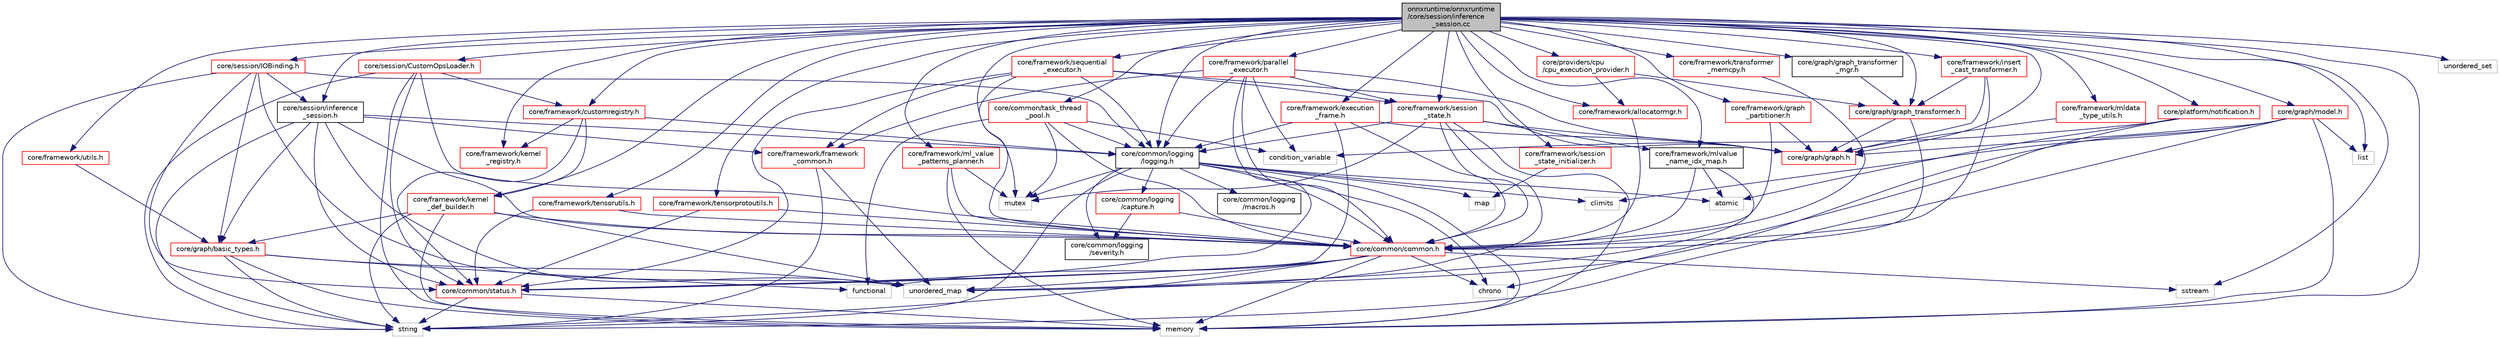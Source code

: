 digraph "onnxruntime/onnxruntime/core/session/inference_session.cc"
{
  edge [fontname="Helvetica",fontsize="10",labelfontname="Helvetica",labelfontsize="10"];
  node [fontname="Helvetica",fontsize="10",shape=record];
  Node0 [label="onnxruntime/onnxruntime\l/core/session/inference\l_session.cc",height=0.2,width=0.4,color="black", fillcolor="grey75", style="filled", fontcolor="black"];
  Node0 -> Node1 [color="midnightblue",fontsize="10",style="solid"];
  Node1 [label="core/session/inference\l_session.h",height=0.2,width=0.4,color="black", fillcolor="white", style="filled",URL="$inference__session_8h.html"];
  Node1 -> Node2 [color="midnightblue",fontsize="10",style="solid"];
  Node2 [label="string",height=0.2,width=0.4,color="grey75", fillcolor="white", style="filled"];
  Node1 -> Node3 [color="midnightblue",fontsize="10",style="solid"];
  Node3 [label="unordered_map",height=0.2,width=0.4,color="grey75", fillcolor="white", style="filled"];
  Node1 -> Node4 [color="midnightblue",fontsize="10",style="solid"];
  Node4 [label="core/common/common.h",height=0.2,width=0.4,color="red", fillcolor="white", style="filled",URL="$include_2onnxruntime_2core_2common_2common_8h.html"];
  Node4 -> Node6 [color="midnightblue",fontsize="10",style="solid"];
  Node6 [label="functional",height=0.2,width=0.4,color="grey75", fillcolor="white", style="filled"];
  Node4 -> Node7 [color="midnightblue",fontsize="10",style="solid"];
  Node7 [label="memory",height=0.2,width=0.4,color="grey75", fillcolor="white", style="filled"];
  Node4 -> Node10 [color="midnightblue",fontsize="10",style="solid"];
  Node10 [label="sstream",height=0.2,width=0.4,color="grey75", fillcolor="white", style="filled"];
  Node4 -> Node2 [color="midnightblue",fontsize="10",style="solid"];
  Node4 -> Node3 [color="midnightblue",fontsize="10",style="solid"];
  Node4 -> Node13 [color="midnightblue",fontsize="10",style="solid"];
  Node13 [label="chrono",height=0.2,width=0.4,color="grey75", fillcolor="white", style="filled"];
  Node4 -> Node19 [color="midnightblue",fontsize="10",style="solid"];
  Node19 [label="core/common/status.h",height=0.2,width=0.4,color="red", fillcolor="white", style="filled",URL="$status_8h.html"];
  Node19 -> Node7 [color="midnightblue",fontsize="10",style="solid"];
  Node19 -> Node2 [color="midnightblue",fontsize="10",style="solid"];
  Node1 -> Node19 [color="midnightblue",fontsize="10",style="solid"];
  Node1 -> Node22 [color="midnightblue",fontsize="10",style="solid"];
  Node22 [label="core/framework/framework\l_common.h",height=0.2,width=0.4,color="red", fillcolor="white", style="filled",URL="$framework__common_8h.html"];
  Node22 -> Node2 [color="midnightblue",fontsize="10",style="solid"];
  Node22 -> Node3 [color="midnightblue",fontsize="10",style="solid"];
  Node1 -> Node31 [color="midnightblue",fontsize="10",style="solid"];
  Node31 [label="core/graph/basic_types.h",height=0.2,width=0.4,color="red", fillcolor="white", style="filled",URL="$basic__types_8h.html"];
  Node31 -> Node3 [color="midnightblue",fontsize="10",style="solid"];
  Node31 -> Node2 [color="midnightblue",fontsize="10",style="solid"];
  Node31 -> Node7 [color="midnightblue",fontsize="10",style="solid"];
  Node31 -> Node6 [color="midnightblue",fontsize="10",style="solid"];
  Node1 -> Node32 [color="midnightblue",fontsize="10",style="solid"];
  Node32 [label="core/common/logging\l/logging.h",height=0.2,width=0.4,color="black", fillcolor="white", style="filled",URL="$logging_8h.html"];
  Node32 -> Node24 [color="midnightblue",fontsize="10",style="solid"];
  Node24 [label="atomic",height=0.2,width=0.4,color="grey75", fillcolor="white", style="filled"];
  Node32 -> Node13 [color="midnightblue",fontsize="10",style="solid"];
  Node32 -> Node33 [color="midnightblue",fontsize="10",style="solid"];
  Node33 [label="climits",height=0.2,width=0.4,color="grey75", fillcolor="white", style="filled"];
  Node32 -> Node34 [color="midnightblue",fontsize="10",style="solid"];
  Node34 [label="map",height=0.2,width=0.4,color="grey75", fillcolor="white", style="filled"];
  Node32 -> Node7 [color="midnightblue",fontsize="10",style="solid"];
  Node32 -> Node35 [color="midnightblue",fontsize="10",style="solid"];
  Node35 [label="mutex",height=0.2,width=0.4,color="grey75", fillcolor="white", style="filled"];
  Node32 -> Node2 [color="midnightblue",fontsize="10",style="solid"];
  Node32 -> Node4 [color="midnightblue",fontsize="10",style="solid"];
  Node32 -> Node36 [color="midnightblue",fontsize="10",style="solid"];
  Node36 [label="core/common/logging\l/capture.h",height=0.2,width=0.4,color="red", fillcolor="white", style="filled",URL="$capture_8h.html"];
  Node36 -> Node4 [color="midnightblue",fontsize="10",style="solid"];
  Node36 -> Node38 [color="midnightblue",fontsize="10",style="solid"];
  Node38 [label="core/common/logging\l/severity.h",height=0.2,width=0.4,color="black", fillcolor="white", style="filled",URL="$severity_8h.html"];
  Node32 -> Node38 [color="midnightblue",fontsize="10",style="solid"];
  Node32 -> Node39 [color="midnightblue",fontsize="10",style="solid"];
  Node39 [label="core/common/logging\l/macros.h",height=0.2,width=0.4,color="black", fillcolor="white", style="filled",URL="$macros_8h.html"];
  Node0 -> Node7 [color="midnightblue",fontsize="10",style="solid"];
  Node0 -> Node35 [color="midnightblue",fontsize="10",style="solid"];
  Node0 -> Node10 [color="midnightblue",fontsize="10",style="solid"];
  Node0 -> Node40 [color="midnightblue",fontsize="10",style="solid"];
  Node40 [label="unordered_set",height=0.2,width=0.4,color="grey75", fillcolor="white", style="filled"];
  Node0 -> Node41 [color="midnightblue",fontsize="10",style="solid"];
  Node41 [label="list",height=0.2,width=0.4,color="grey75", fillcolor="white", style="filled"];
  Node0 -> Node32 [color="midnightblue",fontsize="10",style="solid"];
  Node0 -> Node42 [color="midnightblue",fontsize="10",style="solid"];
  Node42 [label="core/common/task_thread\l_pool.h",height=0.2,width=0.4,color="red", fillcolor="white", style="filled",URL="$task__thread__pool_8h.html"];
  Node42 -> Node43 [color="midnightblue",fontsize="10",style="solid"];
  Node43 [label="condition_variable",height=0.2,width=0.4,color="grey75", fillcolor="white", style="filled"];
  Node42 -> Node6 [color="midnightblue",fontsize="10",style="solid"];
  Node42 -> Node35 [color="midnightblue",fontsize="10",style="solid"];
  Node42 -> Node4 [color="midnightblue",fontsize="10",style="solid"];
  Node42 -> Node32 [color="midnightblue",fontsize="10",style="solid"];
  Node0 -> Node48 [color="midnightblue",fontsize="10",style="solid"];
  Node48 [label="core/graph/graph.h",height=0.2,width=0.4,color="red", fillcolor="white", style="filled",URL="$graph_8h.html"];
  Node0 -> Node61 [color="midnightblue",fontsize="10",style="solid"];
  Node61 [label="core/graph/graph_transformer.h",height=0.2,width=0.4,color="red", fillcolor="white", style="filled",URL="$graph__transformer_8h.html"];
  Node61 -> Node4 [color="midnightblue",fontsize="10",style="solid"];
  Node61 -> Node48 [color="midnightblue",fontsize="10",style="solid"];
  Node0 -> Node63 [color="midnightblue",fontsize="10",style="solid"];
  Node63 [label="core/graph/graph_transformer\l_mgr.h",height=0.2,width=0.4,color="black", fillcolor="white", style="filled",URL="$graph__transformer__mgr_8h.html"];
  Node63 -> Node61 [color="midnightblue",fontsize="10",style="solid"];
  Node0 -> Node64 [color="midnightblue",fontsize="10",style="solid"];
  Node64 [label="core/graph/model.h",height=0.2,width=0.4,color="red", fillcolor="white", style="filled",URL="$model_8h.html"];
  Node64 -> Node41 [color="midnightblue",fontsize="10",style="solid"];
  Node64 -> Node3 [color="midnightblue",fontsize="10",style="solid"];
  Node64 -> Node7 [color="midnightblue",fontsize="10",style="solid"];
  Node64 -> Node33 [color="midnightblue",fontsize="10",style="solid"];
  Node64 -> Node2 [color="midnightblue",fontsize="10",style="solid"];
  Node64 -> Node48 [color="midnightblue",fontsize="10",style="solid"];
  Node0 -> Node65 [color="midnightblue",fontsize="10",style="solid"];
  Node65 [label="core/framework/allocatormgr.h",height=0.2,width=0.4,color="red", fillcolor="white", style="filled",URL="$allocatormgr_8h.html"];
  Node65 -> Node4 [color="midnightblue",fontsize="10",style="solid"];
  Node0 -> Node71 [color="midnightblue",fontsize="10",style="solid"];
  Node71 [label="core/framework/customregistry.h",height=0.2,width=0.4,color="red", fillcolor="white", style="filled",URL="$customregistry_8h.html"];
  Node71 -> Node19 [color="midnightblue",fontsize="10",style="solid"];
  Node71 -> Node32 [color="midnightblue",fontsize="10",style="solid"];
  Node71 -> Node83 [color="midnightblue",fontsize="10",style="solid"];
  Node83 [label="core/framework/kernel\l_def_builder.h",height=0.2,width=0.4,color="red", fillcolor="white", style="filled",URL="$kernel__def__builder_8h.html"];
  Node83 -> Node7 [color="midnightblue",fontsize="10",style="solid"];
  Node83 -> Node2 [color="midnightblue",fontsize="10",style="solid"];
  Node83 -> Node3 [color="midnightblue",fontsize="10",style="solid"];
  Node83 -> Node4 [color="midnightblue",fontsize="10",style="solid"];
  Node83 -> Node31 [color="midnightblue",fontsize="10",style="solid"];
  Node71 -> Node88 [color="midnightblue",fontsize="10",style="solid"];
  Node88 [label="core/framework/kernel\l_registry.h",height=0.2,width=0.4,color="red", fillcolor="white", style="filled",URL="$kernel__registry_8h.html"];
  Node0 -> Node89 [color="midnightblue",fontsize="10",style="solid"];
  Node89 [label="core/framework/execution\l_frame.h",height=0.2,width=0.4,color="red", fillcolor="white", style="filled",URL="$execution__frame_8h.html"];
  Node89 -> Node4 [color="midnightblue",fontsize="10",style="solid"];
  Node89 -> Node32 [color="midnightblue",fontsize="10",style="solid"];
  Node89 -> Node19 [color="midnightblue",fontsize="10",style="solid"];
  Node89 -> Node48 [color="midnightblue",fontsize="10",style="solid"];
  Node0 -> Node92 [color="midnightblue",fontsize="10",style="solid"];
  Node92 [label="core/framework/graph\l_partitioner.h",height=0.2,width=0.4,color="red", fillcolor="white", style="filled",URL="$graph__partitioner_8h.html"];
  Node92 -> Node4 [color="midnightblue",fontsize="10",style="solid"];
  Node92 -> Node48 [color="midnightblue",fontsize="10",style="solid"];
  Node0 -> Node93 [color="midnightblue",fontsize="10",style="solid"];
  Node93 [label="core/framework/insert\l_cast_transformer.h",height=0.2,width=0.4,color="red", fillcolor="white", style="filled",URL="$insert__cast__transformer_8h.html"];
  Node93 -> Node48 [color="midnightblue",fontsize="10",style="solid"];
  Node93 -> Node61 [color="midnightblue",fontsize="10",style="solid"];
  Node93 -> Node4 [color="midnightblue",fontsize="10",style="solid"];
  Node0 -> Node83 [color="midnightblue",fontsize="10",style="solid"];
  Node0 -> Node88 [color="midnightblue",fontsize="10",style="solid"];
  Node0 -> Node94 [color="midnightblue",fontsize="10",style="solid"];
  Node94 [label="core/framework/ml_value\l_patterns_planner.h",height=0.2,width=0.4,color="red", fillcolor="white", style="filled",URL="$ml__value__patterns__planner_8h.html"];
  Node94 -> Node4 [color="midnightblue",fontsize="10",style="solid"];
  Node94 -> Node7 [color="midnightblue",fontsize="10",style="solid"];
  Node94 -> Node35 [color="midnightblue",fontsize="10",style="solid"];
  Node0 -> Node98 [color="midnightblue",fontsize="10",style="solid"];
  Node98 [label="core/framework/mldata\l_type_utils.h",height=0.2,width=0.4,color="red", fillcolor="white", style="filled",URL="$mldata__type__utils_8h.html"];
  Node98 -> Node48 [color="midnightblue",fontsize="10",style="solid"];
  Node0 -> Node100 [color="midnightblue",fontsize="10",style="solid"];
  Node100 [label="core/framework/mlvalue\l_name_idx_map.h",height=0.2,width=0.4,color="black", fillcolor="white", style="filled",URL="$mlvalue__name__idx__map_8h.html"];
  Node100 -> Node24 [color="midnightblue",fontsize="10",style="solid"];
  Node100 -> Node3 [color="midnightblue",fontsize="10",style="solid"];
  Node100 -> Node4 [color="midnightblue",fontsize="10",style="solid"];
  Node0 -> Node101 [color="midnightblue",fontsize="10",style="solid"];
  Node101 [label="core/framework/sequential\l_executor.h",height=0.2,width=0.4,color="red", fillcolor="white", style="filled",URL="$sequential__executor_8h.html"];
  Node101 -> Node4 [color="midnightblue",fontsize="10",style="solid"];
  Node101 -> Node19 [color="midnightblue",fontsize="10",style="solid"];
  Node101 -> Node32 [color="midnightblue",fontsize="10",style="solid"];
  Node101 -> Node22 [color="midnightblue",fontsize="10",style="solid"];
  Node101 -> Node103 [color="midnightblue",fontsize="10",style="solid"];
  Node103 [label="core/framework/session\l_state.h",height=0.2,width=0.4,color="red", fillcolor="white", style="filled",URL="$session__state_8h.html"];
  Node103 -> Node7 [color="midnightblue",fontsize="10",style="solid"];
  Node103 -> Node35 [color="midnightblue",fontsize="10",style="solid"];
  Node103 -> Node3 [color="midnightblue",fontsize="10",style="solid"];
  Node103 -> Node4 [color="midnightblue",fontsize="10",style="solid"];
  Node103 -> Node32 [color="midnightblue",fontsize="10",style="solid"];
  Node103 -> Node100 [color="midnightblue",fontsize="10",style="solid"];
  Node103 -> Node48 [color="midnightblue",fontsize="10",style="solid"];
  Node101 -> Node48 [color="midnightblue",fontsize="10",style="solid"];
  Node0 -> Node108 [color="midnightblue",fontsize="10",style="solid"];
  Node108 [label="core/framework/parallel\l_executor.h",height=0.2,width=0.4,color="red", fillcolor="white", style="filled",URL="$parallel__executor_8h.html"];
  Node108 -> Node43 [color="midnightblue",fontsize="10",style="solid"];
  Node108 -> Node4 [color="midnightblue",fontsize="10",style="solid"];
  Node108 -> Node19 [color="midnightblue",fontsize="10",style="solid"];
  Node108 -> Node32 [color="midnightblue",fontsize="10",style="solid"];
  Node108 -> Node22 [color="midnightblue",fontsize="10",style="solid"];
  Node108 -> Node103 [color="midnightblue",fontsize="10",style="solid"];
  Node108 -> Node48 [color="midnightblue",fontsize="10",style="solid"];
  Node0 -> Node103 [color="midnightblue",fontsize="10",style="solid"];
  Node0 -> Node109 [color="midnightblue",fontsize="10",style="solid"];
  Node109 [label="core/framework/session\l_state_initializer.h",height=0.2,width=0.4,color="red", fillcolor="white", style="filled",URL="$session__state__initializer_8h.html"];
  Node109 -> Node34 [color="midnightblue",fontsize="10",style="solid"];
  Node0 -> Node110 [color="midnightblue",fontsize="10",style="solid"];
  Node110 [label="core/framework/tensorprotoutils.h",height=0.2,width=0.4,color="red", fillcolor="white", style="filled",URL="$tensorprotoutils_8h.html"];
  Node110 -> Node4 [color="midnightblue",fontsize="10",style="solid"];
  Node110 -> Node19 [color="midnightblue",fontsize="10",style="solid"];
  Node0 -> Node111 [color="midnightblue",fontsize="10",style="solid"];
  Node111 [label="core/framework/tensorutils.h",height=0.2,width=0.4,color="red", fillcolor="white", style="filled",URL="$tensorutils_8h.html"];
  Node111 -> Node4 [color="midnightblue",fontsize="10",style="solid"];
  Node111 -> Node19 [color="midnightblue",fontsize="10",style="solid"];
  Node0 -> Node112 [color="midnightblue",fontsize="10",style="solid"];
  Node112 [label="core/framework/transformer\l_memcpy.h",height=0.2,width=0.4,color="red", fillcolor="white", style="filled",URL="$transformer__memcpy_8h.html"];
  Node112 -> Node4 [color="midnightblue",fontsize="10",style="solid"];
  Node0 -> Node113 [color="midnightblue",fontsize="10",style="solid"];
  Node113 [label="core/framework/utils.h",height=0.2,width=0.4,color="red", fillcolor="white", style="filled",URL="$framework_2utils_8h.html"];
  Node113 -> Node31 [color="midnightblue",fontsize="10",style="solid"];
  Node0 -> Node114 [color="midnightblue",fontsize="10",style="solid"];
  Node114 [label="core/platform/notification.h",height=0.2,width=0.4,color="red", fillcolor="white", style="filled",URL="$notification_8h.html"];
  Node114 -> Node24 [color="midnightblue",fontsize="10",style="solid"];
  Node114 -> Node13 [color="midnightblue",fontsize="10",style="solid"];
  Node114 -> Node43 [color="midnightblue",fontsize="10",style="solid"];
  Node0 -> Node116 [color="midnightblue",fontsize="10",style="solid"];
  Node116 [label="core/providers/cpu\l/cpu_execution_provider.h",height=0.2,width=0.4,color="red", fillcolor="white", style="filled",URL="$cpu__execution__provider_8h.html"];
  Node116 -> Node65 [color="midnightblue",fontsize="10",style="solid"];
  Node116 -> Node61 [color="midnightblue",fontsize="10",style="solid"];
  Node0 -> Node117 [color="midnightblue",fontsize="10",style="solid"];
  Node117 [label="core/session/CustomOpsLoader.h",height=0.2,width=0.4,color="red", fillcolor="white", style="filled",URL="$CustomOpsLoader_8h.html"];
  Node117 -> Node2 [color="midnightblue",fontsize="10",style="solid"];
  Node117 -> Node7 [color="midnightblue",fontsize="10",style="solid"];
  Node117 -> Node4 [color="midnightblue",fontsize="10",style="solid"];
  Node117 -> Node19 [color="midnightblue",fontsize="10",style="solid"];
  Node117 -> Node71 [color="midnightblue",fontsize="10",style="solid"];
  Node0 -> Node119 [color="midnightblue",fontsize="10",style="solid"];
  Node119 [label="core/session/IOBinding.h",height=0.2,width=0.4,color="red", fillcolor="white", style="filled",URL="$IOBinding_8h.html"];
  Node119 -> Node2 [color="midnightblue",fontsize="10",style="solid"];
  Node119 -> Node3 [color="midnightblue",fontsize="10",style="solid"];
  Node119 -> Node19 [color="midnightblue",fontsize="10",style="solid"];
  Node119 -> Node31 [color="midnightblue",fontsize="10",style="solid"];
  Node119 -> Node1 [color="midnightblue",fontsize="10",style="solid"];
  Node119 -> Node32 [color="midnightblue",fontsize="10",style="solid"];
}
